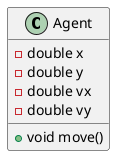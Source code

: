 @startuml

class Agent {
    - double x
    - double y
    - double vx
    - double vy
    + void move()
}

@enduml
